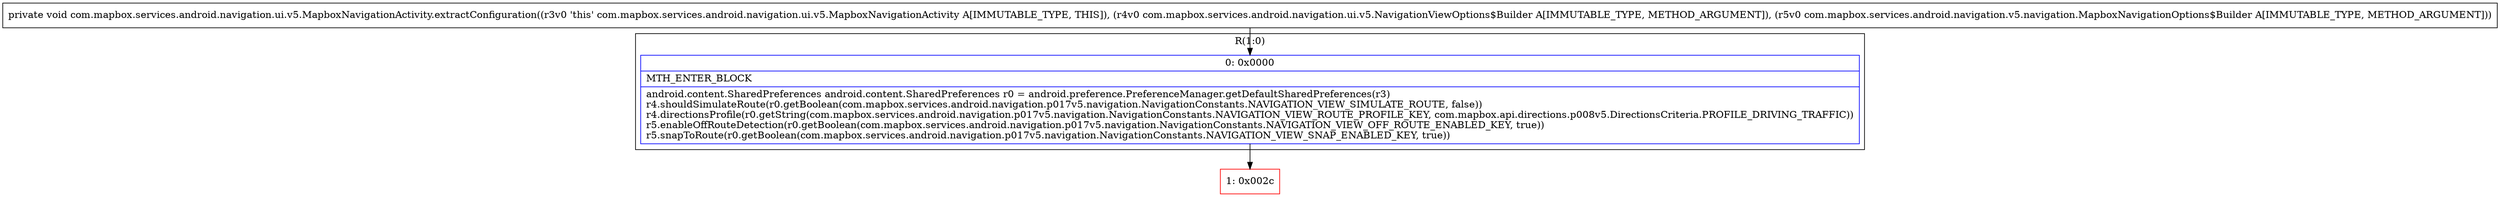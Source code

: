 digraph "CFG forcom.mapbox.services.android.navigation.ui.v5.MapboxNavigationActivity.extractConfiguration(Lcom\/mapbox\/services\/android\/navigation\/ui\/v5\/NavigationViewOptions$Builder;Lcom\/mapbox\/services\/android\/navigation\/v5\/navigation\/MapboxNavigationOptions$Builder;)V" {
subgraph cluster_Region_912290133 {
label = "R(1:0)";
node [shape=record,color=blue];
Node_0 [shape=record,label="{0\:\ 0x0000|MTH_ENTER_BLOCK\l|android.content.SharedPreferences android.content.SharedPreferences r0 = android.preference.PreferenceManager.getDefaultSharedPreferences(r3)\lr4.shouldSimulateRoute(r0.getBoolean(com.mapbox.services.android.navigation.p017v5.navigation.NavigationConstants.NAVIGATION_VIEW_SIMULATE_ROUTE, false))\lr4.directionsProfile(r0.getString(com.mapbox.services.android.navigation.p017v5.navigation.NavigationConstants.NAVIGATION_VIEW_ROUTE_PROFILE_KEY, com.mapbox.api.directions.p008v5.DirectionsCriteria.PROFILE_DRIVING_TRAFFIC))\lr5.enableOffRouteDetection(r0.getBoolean(com.mapbox.services.android.navigation.p017v5.navigation.NavigationConstants.NAVIGATION_VIEW_OFF_ROUTE_ENABLED_KEY, true))\lr5.snapToRoute(r0.getBoolean(com.mapbox.services.android.navigation.p017v5.navigation.NavigationConstants.NAVIGATION_VIEW_SNAP_ENABLED_KEY, true))\l}"];
}
Node_1 [shape=record,color=red,label="{1\:\ 0x002c}"];
MethodNode[shape=record,label="{private void com.mapbox.services.android.navigation.ui.v5.MapboxNavigationActivity.extractConfiguration((r3v0 'this' com.mapbox.services.android.navigation.ui.v5.MapboxNavigationActivity A[IMMUTABLE_TYPE, THIS]), (r4v0 com.mapbox.services.android.navigation.ui.v5.NavigationViewOptions$Builder A[IMMUTABLE_TYPE, METHOD_ARGUMENT]), (r5v0 com.mapbox.services.android.navigation.v5.navigation.MapboxNavigationOptions$Builder A[IMMUTABLE_TYPE, METHOD_ARGUMENT])) }"];
MethodNode -> Node_0;
Node_0 -> Node_1;
}

